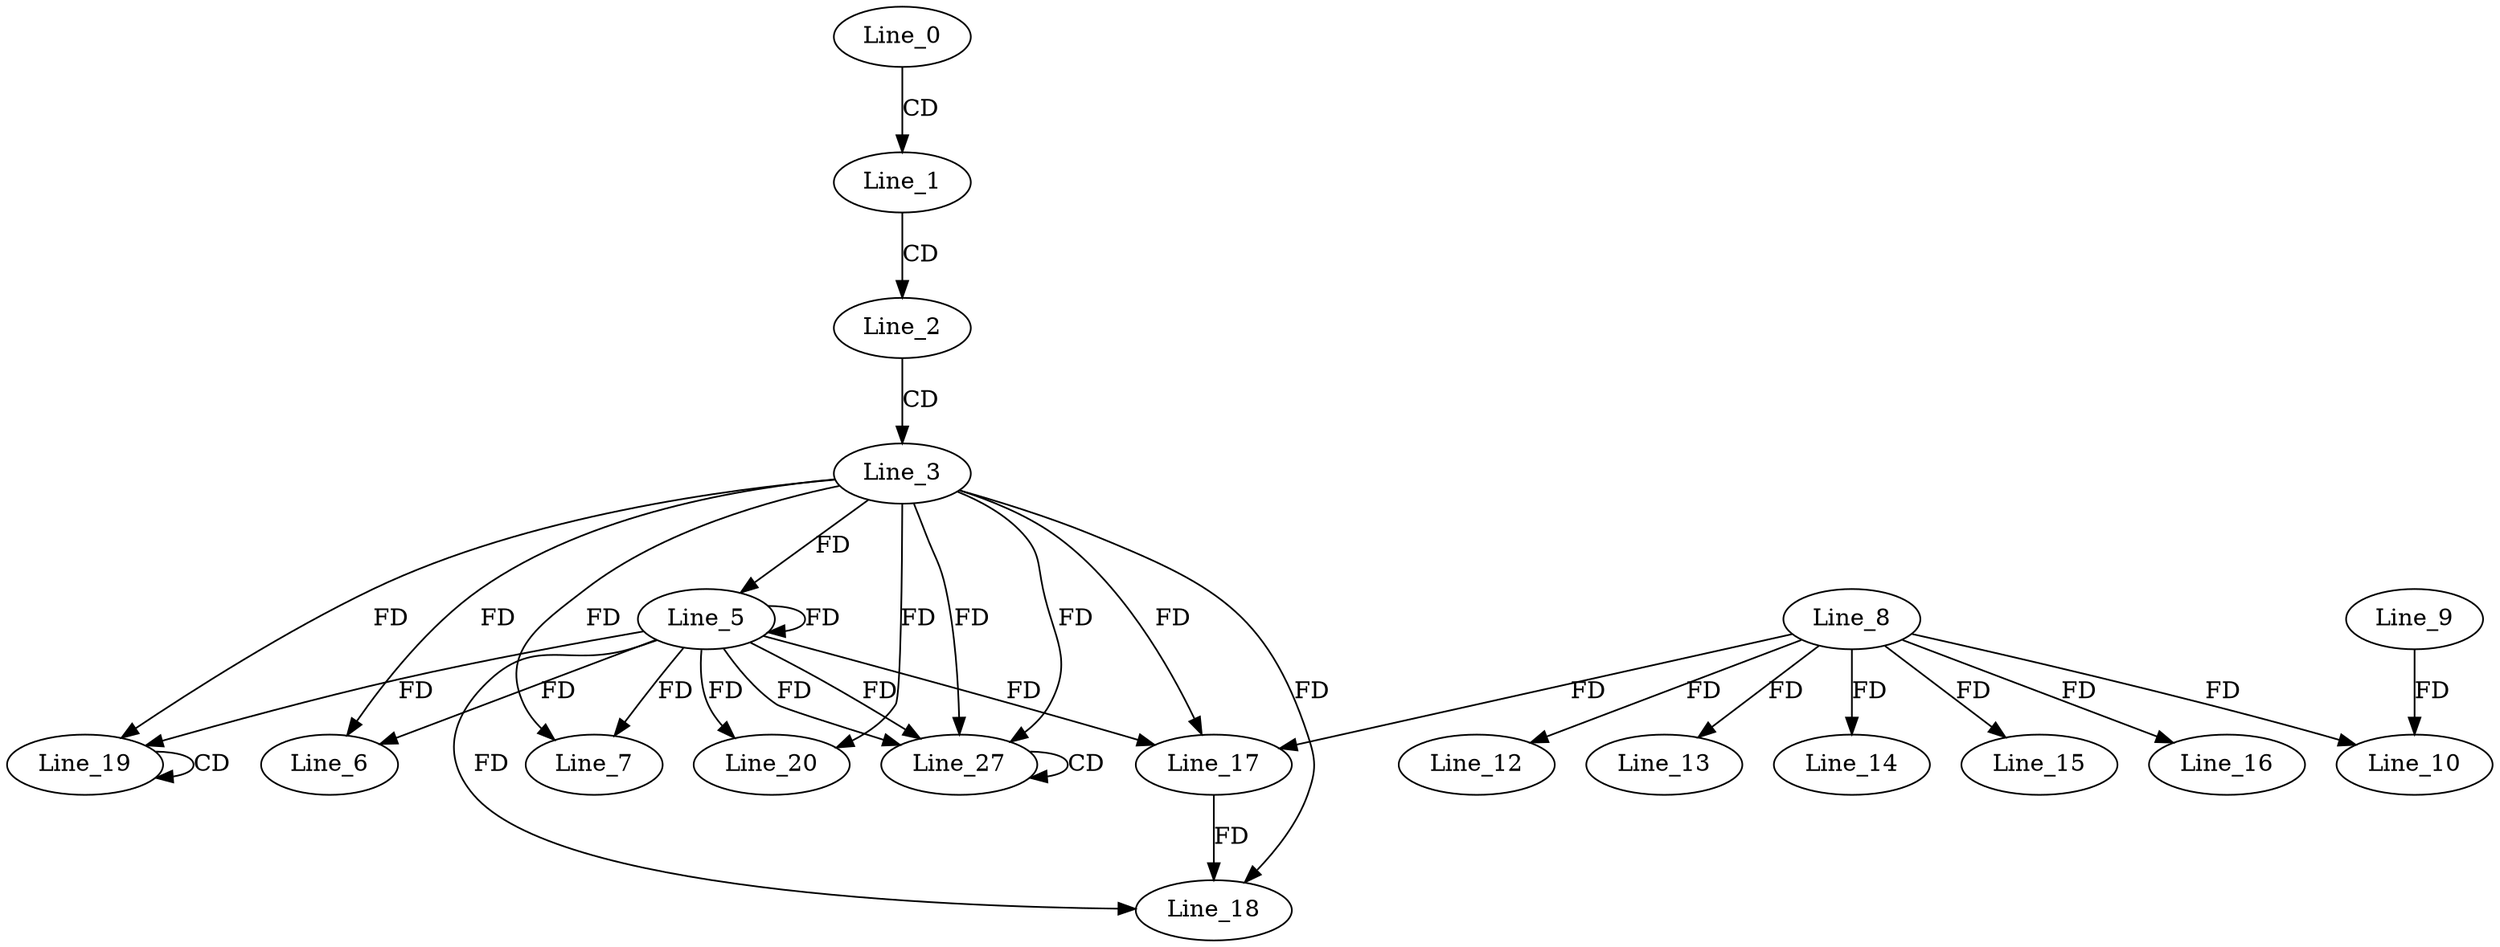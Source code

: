 digraph G {
  Line_0;
  Line_1;
  Line_2;
  Line_3;
  Line_5;
  Line_6;
  Line_7;
  Line_8;
  Line_10;
  Line_9;
  Line_10;
  Line_12;
  Line_13;
  Line_14;
  Line_15;
  Line_16;
  Line_17;
  Line_17;
  Line_17;
  Line_18;
  Line_17;
  Line_19;
  Line_19;
  Line_20;
  Line_27;
  Line_27;
  Line_0 -> Line_1 [ label="CD" ];
  Line_1 -> Line_2 [ label="CD" ];
  Line_2 -> Line_3 [ label="CD" ];
  Line_3 -> Line_5 [ label="FD" ];
  Line_5 -> Line_5 [ label="FD" ];
  Line_3 -> Line_6 [ label="FD" ];
  Line_5 -> Line_6 [ label="FD" ];
  Line_3 -> Line_7 [ label="FD" ];
  Line_5 -> Line_7 [ label="FD" ];
  Line_8 -> Line_10 [ label="FD" ];
  Line_9 -> Line_10 [ label="FD" ];
  Line_8 -> Line_12 [ label="FD" ];
  Line_8 -> Line_13 [ label="FD" ];
  Line_8 -> Line_14 [ label="FD" ];
  Line_8 -> Line_15 [ label="FD" ];
  Line_8 -> Line_16 [ label="FD" ];
  Line_8 -> Line_17 [ label="FD" ];
  Line_3 -> Line_17 [ label="FD" ];
  Line_5 -> Line_17 [ label="FD" ];
  Line_3 -> Line_18 [ label="FD" ];
  Line_5 -> Line_18 [ label="FD" ];
  Line_17 -> Line_18 [ label="FD" ];
  Line_19 -> Line_19 [ label="CD" ];
  Line_3 -> Line_19 [ label="FD" ];
  Line_5 -> Line_19 [ label="FD" ];
  Line_3 -> Line_20 [ label="FD" ];
  Line_5 -> Line_20 [ label="FD" ];
  Line_3 -> Line_27 [ label="FD" ];
  Line_5 -> Line_27 [ label="FD" ];
  Line_27 -> Line_27 [ label="CD" ];
  Line_3 -> Line_27 [ label="FD" ];
  Line_5 -> Line_27 [ label="FD" ];
}
